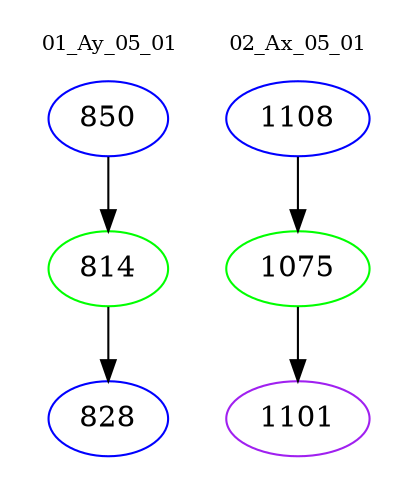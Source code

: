 digraph{
subgraph cluster_0 {
color = white
label = "01_Ay_05_01";
fontsize=10;
T0_850 [label="850", color="blue"]
T0_850 -> T0_814 [color="black"]
T0_814 [label="814", color="green"]
T0_814 -> T0_828 [color="black"]
T0_828 [label="828", color="blue"]
}
subgraph cluster_1 {
color = white
label = "02_Ax_05_01";
fontsize=10;
T1_1108 [label="1108", color="blue"]
T1_1108 -> T1_1075 [color="black"]
T1_1075 [label="1075", color="green"]
T1_1075 -> T1_1101 [color="black"]
T1_1101 [label="1101", color="purple"]
}
}
